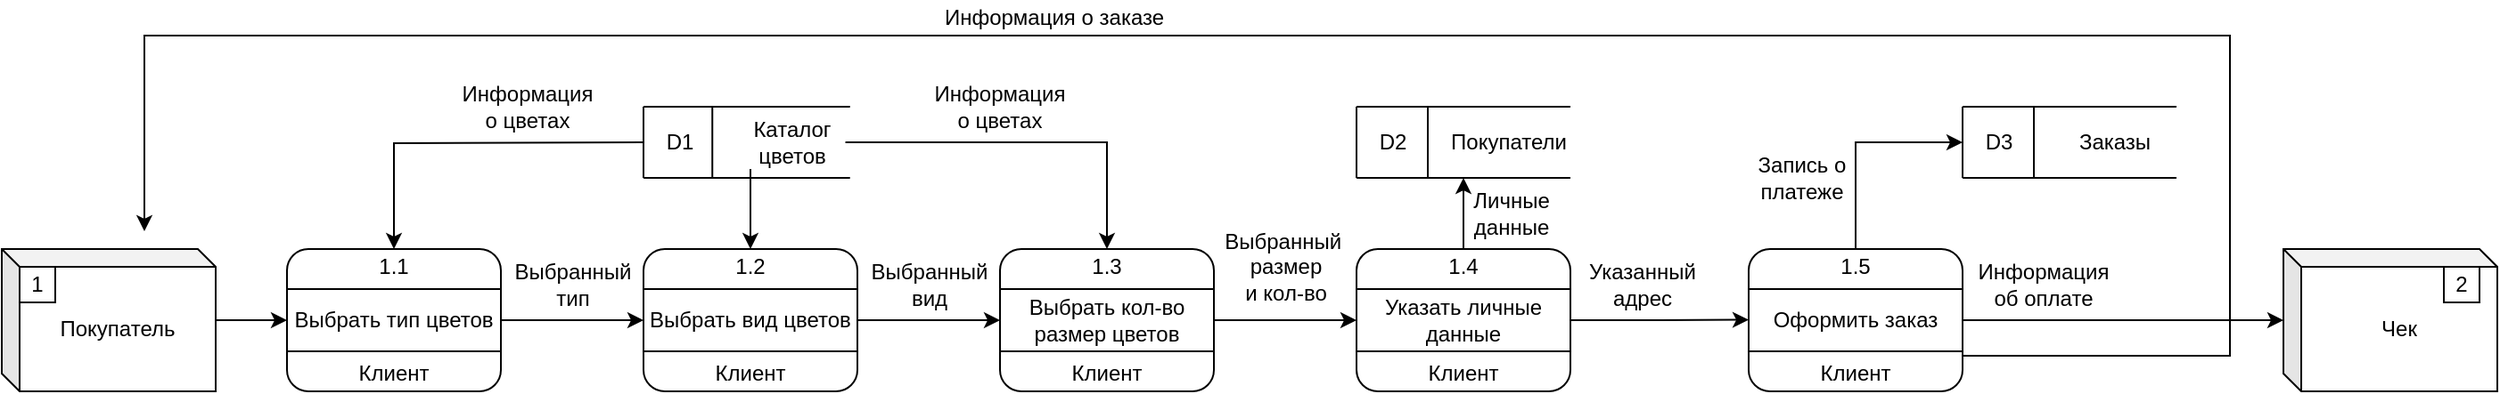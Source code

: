 <mxfile version="13.9.9" type="device"><diagram id="PWgiveDUvEq0RrSIbi7x" name="Страница 1"><mxGraphModel dx="1666" dy="2001" grid="1" gridSize="10" guides="1" tooltips="1" connect="1" arrows="1" fold="1" page="1" pageScale="1" pageWidth="827" pageHeight="1169" math="0" shadow="0"><root><mxCell id="0"/><mxCell id="1" parent="0"/><mxCell id="beQiMMQc2UH_rv1FhJFU-50" style="edgeStyle=orthogonalEdgeStyle;rounded=0;orthogonalLoop=1;jettySize=auto;html=1;entryX=0;entryY=0.5;entryDx=0;entryDy=0;" edge="1" parent="1" source="beQiMMQc2UH_rv1FhJFU-1" target="beQiMMQc2UH_rv1FhJFU-3"><mxGeometry relative="1" as="geometry"><mxPoint x="200" y="120" as="targetPoint"/></mxGeometry></mxCell><mxCell id="beQiMMQc2UH_rv1FhJFU-1" value="Покупатель" style="shape=cube;whiteSpace=wrap;html=1;boundedLbl=1;backgroundOutline=1;darkOpacity=0.05;darkOpacity2=0.1;size=10;" vertex="1" parent="1"><mxGeometry y="80" width="120" height="80" as="geometry"/></mxCell><mxCell id="beQiMMQc2UH_rv1FhJFU-12" value="1.1" style="group" vertex="1" connectable="0" parent="1"><mxGeometry x="160" y="80" width="120" height="80" as="geometry"/></mxCell><mxCell id="beQiMMQc2UH_rv1FhJFU-3" value="Выбрать тип цветов" style="rounded=1;whiteSpace=wrap;html=1;" vertex="1" parent="beQiMMQc2UH_rv1FhJFU-12"><mxGeometry width="120" height="80" as="geometry"/></mxCell><mxCell id="beQiMMQc2UH_rv1FhJFU-8" value="" style="shape=link;html=1;width=35.116;exitX=0;exitY=0.5;exitDx=0;exitDy=0;entryX=1;entryY=0.5;entryDx=0;entryDy=0;" edge="1" parent="beQiMMQc2UH_rv1FhJFU-12" source="beQiMMQc2UH_rv1FhJFU-3" target="beQiMMQc2UH_rv1FhJFU-3"><mxGeometry width="100" relative="1" as="geometry"><mxPoint x="-20" y="40" as="sourcePoint"/><mxPoint x="110" y="39.84" as="targetPoint"/><Array as="points"><mxPoint x="60" y="40"/></Array></mxGeometry></mxCell><mxCell id="beQiMMQc2UH_rv1FhJFU-16" value="1.1" style="text;html=1;strokeColor=none;fillColor=none;align=center;verticalAlign=middle;whiteSpace=wrap;rounded=0;" vertex="1" parent="beQiMMQc2UH_rv1FhJFU-12"><mxGeometry x="40" width="40" height="20" as="geometry"/></mxCell><mxCell id="beQiMMQc2UH_rv1FhJFU-132" value="Клиент" style="text;html=1;strokeColor=none;fillColor=none;align=center;verticalAlign=middle;whiteSpace=wrap;rounded=0;" vertex="1" parent="beQiMMQc2UH_rv1FhJFU-12"><mxGeometry x="40" y="60" width="40" height="20" as="geometry"/></mxCell><mxCell id="beQiMMQc2UH_rv1FhJFU-21" value="1.1" style="group" vertex="1" connectable="0" parent="1"><mxGeometry x="360" y="80" width="120" height="80" as="geometry"/></mxCell><mxCell id="beQiMMQc2UH_rv1FhJFU-22" value="Выбрать вид цветов" style="rounded=1;whiteSpace=wrap;html=1;" vertex="1" parent="beQiMMQc2UH_rv1FhJFU-21"><mxGeometry width="120" height="80" as="geometry"/></mxCell><mxCell id="beQiMMQc2UH_rv1FhJFU-23" value="" style="shape=link;html=1;width=35.116;exitX=0;exitY=0.5;exitDx=0;exitDy=0;entryX=1;entryY=0.5;entryDx=0;entryDy=0;" edge="1" parent="beQiMMQc2UH_rv1FhJFU-21" source="beQiMMQc2UH_rv1FhJFU-22" target="beQiMMQc2UH_rv1FhJFU-22"><mxGeometry width="100" relative="1" as="geometry"><mxPoint x="-20" y="40" as="sourcePoint"/><mxPoint x="110" y="39.84" as="targetPoint"/><Array as="points"><mxPoint x="60" y="40"/></Array></mxGeometry></mxCell><mxCell id="beQiMMQc2UH_rv1FhJFU-24" value="1.2" style="text;html=1;strokeColor=none;fillColor=none;align=center;verticalAlign=middle;whiteSpace=wrap;rounded=0;" vertex="1" parent="beQiMMQc2UH_rv1FhJFU-21"><mxGeometry x="40" width="40" height="20" as="geometry"/></mxCell><mxCell id="beQiMMQc2UH_rv1FhJFU-143" value="Клиент" style="text;html=1;strokeColor=none;fillColor=none;align=center;verticalAlign=middle;whiteSpace=wrap;rounded=0;" vertex="1" parent="beQiMMQc2UH_rv1FhJFU-21"><mxGeometry x="40" y="60" width="40" height="20" as="geometry"/></mxCell><mxCell id="beQiMMQc2UH_rv1FhJFU-25" value="1.1" style="group" vertex="1" connectable="0" parent="1"><mxGeometry x="560" y="80" width="120" height="80" as="geometry"/></mxCell><mxCell id="beQiMMQc2UH_rv1FhJFU-26" value="Выбрать кол-во размер цветов" style="rounded=1;whiteSpace=wrap;html=1;" vertex="1" parent="beQiMMQc2UH_rv1FhJFU-25"><mxGeometry width="120" height="80" as="geometry"/></mxCell><mxCell id="beQiMMQc2UH_rv1FhJFU-27" value="" style="shape=link;html=1;width=35.116;exitX=0;exitY=0.5;exitDx=0;exitDy=0;entryX=1;entryY=0.5;entryDx=0;entryDy=0;" edge="1" parent="beQiMMQc2UH_rv1FhJFU-25" source="beQiMMQc2UH_rv1FhJFU-26" target="beQiMMQc2UH_rv1FhJFU-26"><mxGeometry width="100" relative="1" as="geometry"><mxPoint x="-20" y="40" as="sourcePoint"/><mxPoint x="110" y="39.84" as="targetPoint"/><Array as="points"><mxPoint x="60" y="40"/></Array></mxGeometry></mxCell><mxCell id="beQiMMQc2UH_rv1FhJFU-28" value="1.3" style="text;html=1;strokeColor=none;fillColor=none;align=center;verticalAlign=middle;whiteSpace=wrap;rounded=0;" vertex="1" parent="beQiMMQc2UH_rv1FhJFU-25"><mxGeometry x="40" width="40" height="20" as="geometry"/></mxCell><mxCell id="beQiMMQc2UH_rv1FhJFU-142" value="Клиент" style="text;html=1;strokeColor=none;fillColor=none;align=center;verticalAlign=middle;whiteSpace=wrap;rounded=0;" vertex="1" parent="beQiMMQc2UH_rv1FhJFU-25"><mxGeometry x="40" y="60" width="40" height="20" as="geometry"/></mxCell><mxCell id="beQiMMQc2UH_rv1FhJFU-30" value="1.1" style="group" vertex="1" connectable="0" parent="1"><mxGeometry x="760" y="80" width="120" height="80" as="geometry"/></mxCell><mxCell id="beQiMMQc2UH_rv1FhJFU-31" value="Указать личные данные" style="rounded=1;whiteSpace=wrap;html=1;" vertex="1" parent="beQiMMQc2UH_rv1FhJFU-30"><mxGeometry width="120" height="80" as="geometry"/></mxCell><mxCell id="beQiMMQc2UH_rv1FhJFU-32" value="" style="shape=link;html=1;width=35.116;exitX=0;exitY=0.5;exitDx=0;exitDy=0;entryX=1;entryY=0.5;entryDx=0;entryDy=0;" edge="1" parent="beQiMMQc2UH_rv1FhJFU-30" source="beQiMMQc2UH_rv1FhJFU-31" target="beQiMMQc2UH_rv1FhJFU-31"><mxGeometry width="100" relative="1" as="geometry"><mxPoint x="-20" y="40" as="sourcePoint"/><mxPoint x="110" y="39.84" as="targetPoint"/><Array as="points"><mxPoint x="60" y="40"/></Array></mxGeometry></mxCell><mxCell id="beQiMMQc2UH_rv1FhJFU-33" value="1.4" style="text;html=1;strokeColor=none;fillColor=none;align=center;verticalAlign=middle;whiteSpace=wrap;rounded=0;" vertex="1" parent="beQiMMQc2UH_rv1FhJFU-30"><mxGeometry x="40" width="40" height="20" as="geometry"/></mxCell><mxCell id="beQiMMQc2UH_rv1FhJFU-141" value="Клиент" style="text;html=1;strokeColor=none;fillColor=none;align=center;verticalAlign=middle;whiteSpace=wrap;rounded=0;" vertex="1" parent="beQiMMQc2UH_rv1FhJFU-30"><mxGeometry x="40" y="60" width="40" height="20" as="geometry"/></mxCell><mxCell id="beQiMMQc2UH_rv1FhJFU-42" value="1.1" style="group" vertex="1" connectable="0" parent="1"><mxGeometry x="980" y="80" width="120" height="80" as="geometry"/></mxCell><mxCell id="beQiMMQc2UH_rv1FhJFU-43" value="Оформить заказ" style="rounded=1;whiteSpace=wrap;html=1;" vertex="1" parent="beQiMMQc2UH_rv1FhJFU-42"><mxGeometry width="120" height="80" as="geometry"/></mxCell><mxCell id="beQiMMQc2UH_rv1FhJFU-44" value="" style="shape=link;html=1;width=35.116;exitX=0;exitY=0.5;exitDx=0;exitDy=0;entryX=1;entryY=0.5;entryDx=0;entryDy=0;" edge="1" parent="beQiMMQc2UH_rv1FhJFU-42" source="beQiMMQc2UH_rv1FhJFU-43" target="beQiMMQc2UH_rv1FhJFU-43"><mxGeometry width="100" relative="1" as="geometry"><mxPoint x="-20" y="40" as="sourcePoint"/><mxPoint x="110" y="39.84" as="targetPoint"/><Array as="points"><mxPoint x="60" y="40"/></Array></mxGeometry></mxCell><mxCell id="beQiMMQc2UH_rv1FhJFU-45" value="1.5" style="text;html=1;strokeColor=none;fillColor=none;align=center;verticalAlign=middle;whiteSpace=wrap;rounded=0;" vertex="1" parent="beQiMMQc2UH_rv1FhJFU-42"><mxGeometry x="40" width="40" height="20" as="geometry"/></mxCell><mxCell id="beQiMMQc2UH_rv1FhJFU-138" value="Клиент" style="text;html=1;strokeColor=none;fillColor=none;align=center;verticalAlign=middle;whiteSpace=wrap;rounded=0;" vertex="1" parent="beQiMMQc2UH_rv1FhJFU-42"><mxGeometry x="40" y="60" width="40" height="20" as="geometry"/></mxCell><mxCell id="beQiMMQc2UH_rv1FhJFU-51" style="edgeStyle=orthogonalEdgeStyle;rounded=0;orthogonalLoop=1;jettySize=auto;html=1;" edge="1" parent="1" source="beQiMMQc2UH_rv1FhJFU-3"><mxGeometry relative="1" as="geometry"><mxPoint x="360" y="120" as="targetPoint"/></mxGeometry></mxCell><mxCell id="beQiMMQc2UH_rv1FhJFU-53" style="edgeStyle=orthogonalEdgeStyle;rounded=0;orthogonalLoop=1;jettySize=auto;html=1;exitX=1;exitY=0.5;exitDx=0;exitDy=0;" edge="1" parent="1" source="beQiMMQc2UH_rv1FhJFU-22"><mxGeometry relative="1" as="geometry"><mxPoint x="480" y="120" as="targetPoint"/></mxGeometry></mxCell><mxCell id="beQiMMQc2UH_rv1FhJFU-58" style="edgeStyle=orthogonalEdgeStyle;rounded=0;orthogonalLoop=1;jettySize=auto;html=1;exitX=1;exitY=0.75;exitDx=0;exitDy=0;" edge="1" parent="1" source="beQiMMQc2UH_rv1FhJFU-43"><mxGeometry relative="1" as="geometry"><mxPoint x="80" y="70" as="targetPoint"/><Array as="points"><mxPoint x="1250" y="140"/><mxPoint x="1250" y="-40"/><mxPoint x="80" y="-40"/></Array></mxGeometry></mxCell><mxCell id="beQiMMQc2UH_rv1FhJFU-60" style="edgeStyle=orthogonalEdgeStyle;rounded=0;orthogonalLoop=1;jettySize=auto;html=1;exitX=1;exitY=0.5;exitDx=0;exitDy=0;entryX=0;entryY=0.5;entryDx=0;entryDy=0;" edge="1" parent="1" source="beQiMMQc2UH_rv1FhJFU-22" target="beQiMMQc2UH_rv1FhJFU-26"><mxGeometry relative="1" as="geometry"/></mxCell><mxCell id="beQiMMQc2UH_rv1FhJFU-61" style="edgeStyle=orthogonalEdgeStyle;rounded=0;orthogonalLoop=1;jettySize=auto;html=1;exitX=1;exitY=0.5;exitDx=0;exitDy=0;entryX=0;entryY=0.5;entryDx=0;entryDy=0;" edge="1" parent="1" source="beQiMMQc2UH_rv1FhJFU-26" target="beQiMMQc2UH_rv1FhJFU-31"><mxGeometry relative="1" as="geometry"/></mxCell><mxCell id="beQiMMQc2UH_rv1FhJFU-66" value="Выбранный &lt;br&gt;тип" style="text;html=1;align=center;verticalAlign=middle;resizable=0;points=[];autosize=1;" vertex="1" parent="1"><mxGeometry x="280" y="85" width="80" height="30" as="geometry"/></mxCell><mxCell id="beQiMMQc2UH_rv1FhJFU-67" value="Выбранный &lt;br&gt;вид" style="text;html=1;align=center;verticalAlign=middle;resizable=0;points=[];autosize=1;" vertex="1" parent="1"><mxGeometry x="480" y="85" width="80" height="30" as="geometry"/></mxCell><mxCell id="beQiMMQc2UH_rv1FhJFU-68" value="Выбранный&amp;nbsp;&lt;br&gt;размер &lt;br&gt;и&amp;nbsp;кол-во" style="text;html=1;align=center;verticalAlign=middle;resizable=0;points=[];autosize=1;" vertex="1" parent="1"><mxGeometry x="680" y="65" width="80" height="50" as="geometry"/></mxCell><mxCell id="beQiMMQc2UH_rv1FhJFU-69" value="Указанный &lt;br&gt;адрес" style="text;html=1;align=center;verticalAlign=middle;resizable=0;points=[];autosize=1;" vertex="1" parent="1"><mxGeometry x="880" y="85" width="80" height="30" as="geometry"/></mxCell><mxCell id="beQiMMQc2UH_rv1FhJFU-71" value="Информация&lt;br&gt;об оплате" style="text;html=1;align=center;verticalAlign=middle;resizable=0;points=[];autosize=1;" vertex="1" parent="1"><mxGeometry x="1100" y="85" width="90" height="30" as="geometry"/></mxCell><mxCell id="beQiMMQc2UH_rv1FhJFU-80" value="" style="group" vertex="1" connectable="0" parent="1"><mxGeometry x="360" width="140" height="40" as="geometry"/></mxCell><mxCell id="beQiMMQc2UH_rv1FhJFU-81" value="" style="endArrow=none;html=1;" edge="1" parent="beQiMMQc2UH_rv1FhJFU-80"><mxGeometry width="50" height="50" relative="1" as="geometry"><mxPoint y="40" as="sourcePoint"/><mxPoint x="115.862" y="40" as="targetPoint"/></mxGeometry></mxCell><mxCell id="beQiMMQc2UH_rv1FhJFU-82" value="" style="endArrow=none;html=1;" edge="1" parent="beQiMMQc2UH_rv1FhJFU-80"><mxGeometry width="50" height="50" relative="1" as="geometry"><mxPoint y="40" as="sourcePoint"/><mxPoint as="targetPoint"/></mxGeometry></mxCell><mxCell id="beQiMMQc2UH_rv1FhJFU-83" value="" style="endArrow=none;html=1;" edge="1" parent="beQiMMQc2UH_rv1FhJFU-80"><mxGeometry width="50" height="50" relative="1" as="geometry"><mxPoint as="sourcePoint"/><mxPoint x="115.862" as="targetPoint"/></mxGeometry></mxCell><mxCell id="beQiMMQc2UH_rv1FhJFU-84" value="" style="endArrow=none;html=1;" edge="1" parent="beQiMMQc2UH_rv1FhJFU-80"><mxGeometry width="50" height="50" relative="1" as="geometry"><mxPoint x="38.621" y="40" as="sourcePoint"/><mxPoint x="38.621" as="targetPoint"/></mxGeometry></mxCell><mxCell id="beQiMMQc2UH_rv1FhJFU-85" value="D1" style="text;html=1;align=center;verticalAlign=middle;resizable=0;points=[];autosize=1;" vertex="1" parent="beQiMMQc2UH_rv1FhJFU-80"><mxGeometry x="4.828" y="10" width="30" height="20" as="geometry"/></mxCell><mxCell id="beQiMMQc2UH_rv1FhJFU-86" value="Каталог &lt;br&gt;цветов" style="text;html=1;align=center;verticalAlign=middle;resizable=0;points=[];autosize=1;" vertex="1" parent="beQiMMQc2UH_rv1FhJFU-80"><mxGeometry x="53.276" y="5" width="60" height="30" as="geometry"/></mxCell><mxCell id="beQiMMQc2UH_rv1FhJFU-101" value="" style="group" vertex="1" connectable="0" parent="1"><mxGeometry x="1100" width="145" height="40" as="geometry"/></mxCell><mxCell id="beQiMMQc2UH_rv1FhJFU-102" value="" style="endArrow=none;html=1;" edge="1" parent="beQiMMQc2UH_rv1FhJFU-101"><mxGeometry width="50" height="50" relative="1" as="geometry"><mxPoint y="40" as="sourcePoint"/><mxPoint x="120" y="40" as="targetPoint"/></mxGeometry></mxCell><mxCell id="beQiMMQc2UH_rv1FhJFU-103" value="" style="endArrow=none;html=1;" edge="1" parent="beQiMMQc2UH_rv1FhJFU-101"><mxGeometry width="50" height="50" relative="1" as="geometry"><mxPoint y="40" as="sourcePoint"/><mxPoint as="targetPoint"/></mxGeometry></mxCell><mxCell id="beQiMMQc2UH_rv1FhJFU-104" value="" style="endArrow=none;html=1;" edge="1" parent="beQiMMQc2UH_rv1FhJFU-101"><mxGeometry width="50" height="50" relative="1" as="geometry"><mxPoint as="sourcePoint"/><mxPoint x="120" as="targetPoint"/></mxGeometry></mxCell><mxCell id="beQiMMQc2UH_rv1FhJFU-105" value="" style="endArrow=none;html=1;" edge="1" parent="beQiMMQc2UH_rv1FhJFU-101"><mxGeometry width="50" height="50" relative="1" as="geometry"><mxPoint x="40" y="40" as="sourcePoint"/><mxPoint x="40" as="targetPoint"/></mxGeometry></mxCell><mxCell id="beQiMMQc2UH_rv1FhJFU-106" value="D3" style="text;html=1;align=center;verticalAlign=middle;resizable=0;points=[];autosize=1;" vertex="1" parent="beQiMMQc2UH_rv1FhJFU-101"><mxGeometry x="5" y="10" width="30" height="20" as="geometry"/></mxCell><mxCell id="beQiMMQc2UH_rv1FhJFU-107" value="Заказы" style="text;html=1;align=center;verticalAlign=middle;resizable=0;points=[];autosize=1;" vertex="1" parent="beQiMMQc2UH_rv1FhJFU-101"><mxGeometry x="55" y="10" width="60" height="20" as="geometry"/></mxCell><mxCell id="beQiMMQc2UH_rv1FhJFU-109" value="" style="group" vertex="1" connectable="0" parent="1"><mxGeometry x="760" width="175" height="40" as="geometry"/></mxCell><mxCell id="beQiMMQc2UH_rv1FhJFU-110" value="" style="endArrow=none;html=1;" edge="1" parent="beQiMMQc2UH_rv1FhJFU-109"><mxGeometry width="50" height="50" relative="1" as="geometry"><mxPoint y="40" as="sourcePoint"/><mxPoint x="120" y="40" as="targetPoint"/></mxGeometry></mxCell><mxCell id="beQiMMQc2UH_rv1FhJFU-111" value="" style="endArrow=none;html=1;" edge="1" parent="beQiMMQc2UH_rv1FhJFU-109"><mxGeometry width="50" height="50" relative="1" as="geometry"><mxPoint y="40" as="sourcePoint"/><mxPoint as="targetPoint"/></mxGeometry></mxCell><mxCell id="beQiMMQc2UH_rv1FhJFU-112" value="" style="endArrow=none;html=1;" edge="1" parent="beQiMMQc2UH_rv1FhJFU-109"><mxGeometry width="50" height="50" relative="1" as="geometry"><mxPoint as="sourcePoint"/><mxPoint x="120" as="targetPoint"/></mxGeometry></mxCell><mxCell id="beQiMMQc2UH_rv1FhJFU-113" value="" style="endArrow=none;html=1;" edge="1" parent="beQiMMQc2UH_rv1FhJFU-109"><mxGeometry width="50" height="50" relative="1" as="geometry"><mxPoint x="40" y="40" as="sourcePoint"/><mxPoint x="40" as="targetPoint"/></mxGeometry></mxCell><mxCell id="beQiMMQc2UH_rv1FhJFU-114" value="D2" style="text;html=1;align=center;verticalAlign=middle;resizable=0;points=[];autosize=1;" vertex="1" parent="beQiMMQc2UH_rv1FhJFU-109"><mxGeometry x="5" y="10" width="30" height="20" as="geometry"/></mxCell><mxCell id="beQiMMQc2UH_rv1FhJFU-115" value="Покупатели" style="text;html=1;align=center;verticalAlign=middle;resizable=0;points=[];autosize=1;" vertex="1" parent="beQiMMQc2UH_rv1FhJFU-109"><mxGeometry x="45" y="10" width="80" height="20" as="geometry"/></mxCell><mxCell id="beQiMMQc2UH_rv1FhJFU-146" style="edgeStyle=orthogonalEdgeStyle;rounded=0;orthogonalLoop=1;jettySize=auto;html=1;entryX=0.5;entryY=0;entryDx=0;entryDy=0;" edge="1" parent="1" target="beQiMMQc2UH_rv1FhJFU-16"><mxGeometry relative="1" as="geometry"><mxPoint x="220" y="20" as="targetPoint"/><mxPoint x="360" y="20" as="sourcePoint"/></mxGeometry></mxCell><mxCell id="beQiMMQc2UH_rv1FhJFU-147" value="Информация о цветах" style="text;html=1;strokeColor=none;fillColor=none;align=center;verticalAlign=middle;whiteSpace=wrap;rounded=0;" vertex="1" parent="1"><mxGeometry x="270" y="-10" width="50" height="20" as="geometry"/></mxCell><mxCell id="beQiMMQc2UH_rv1FhJFU-150" style="edgeStyle=orthogonalEdgeStyle;rounded=0;orthogonalLoop=1;jettySize=auto;html=1;entryX=0.5;entryY=0;entryDx=0;entryDy=0;" edge="1" parent="1" source="beQiMMQc2UH_rv1FhJFU-86" target="beQiMMQc2UH_rv1FhJFU-24"><mxGeometry relative="1" as="geometry"><Array as="points"><mxPoint x="420" y="50"/><mxPoint x="420" y="50"/></Array></mxGeometry></mxCell><mxCell id="beQiMMQc2UH_rv1FhJFU-151" value="Информация о цветах" style="text;html=1;strokeColor=none;fillColor=none;align=center;verticalAlign=middle;whiteSpace=wrap;rounded=0;" vertex="1" parent="1"><mxGeometry x="540" y="-10" width="40" height="20" as="geometry"/></mxCell><mxCell id="beQiMMQc2UH_rv1FhJFU-156" value="Личные данные" style="text;html=1;strokeColor=none;fillColor=none;align=center;verticalAlign=middle;whiteSpace=wrap;rounded=0;" vertex="1" parent="1"><mxGeometry x="827" y="50" width="40" height="20" as="geometry"/></mxCell><mxCell id="beQiMMQc2UH_rv1FhJFU-160" style="edgeStyle=orthogonalEdgeStyle;rounded=0;orthogonalLoop=1;jettySize=auto;html=1;" edge="1" parent="1"><mxGeometry relative="1" as="geometry"><mxPoint x="1100" y="20" as="targetPoint"/><mxPoint x="1040" y="80" as="sourcePoint"/><Array as="points"><mxPoint x="1040" y="20"/></Array></mxGeometry></mxCell><mxCell id="beQiMMQc2UH_rv1FhJFU-161" value="Запись о платеже" style="text;html=1;strokeColor=none;fillColor=none;align=center;verticalAlign=middle;whiteSpace=wrap;rounded=0;" vertex="1" parent="1"><mxGeometry x="980" y="30" width="60" height="20" as="geometry"/></mxCell><mxCell id="beQiMMQc2UH_rv1FhJFU-162" style="edgeStyle=orthogonalEdgeStyle;rounded=0;orthogonalLoop=1;jettySize=auto;html=1;entryX=0.5;entryY=0;entryDx=0;entryDy=0;" edge="1" parent="1" source="beQiMMQc2UH_rv1FhJFU-86" target="beQiMMQc2UH_rv1FhJFU-28"><mxGeometry relative="1" as="geometry"/></mxCell><mxCell id="beQiMMQc2UH_rv1FhJFU-163" style="edgeStyle=orthogonalEdgeStyle;rounded=0;orthogonalLoop=1;jettySize=auto;html=1;" edge="1" parent="1" source="beQiMMQc2UH_rv1FhJFU-33"><mxGeometry relative="1" as="geometry"><mxPoint x="820" y="40" as="targetPoint"/></mxGeometry></mxCell><mxCell id="beQiMMQc2UH_rv1FhJFU-164" style="edgeStyle=orthogonalEdgeStyle;rounded=0;orthogonalLoop=1;jettySize=auto;html=1;exitX=1;exitY=0.5;exitDx=0;exitDy=0;" edge="1" parent="1" source="beQiMMQc2UH_rv1FhJFU-31"><mxGeometry relative="1" as="geometry"><mxPoint x="980" y="119.759" as="targetPoint"/></mxGeometry></mxCell><mxCell id="beQiMMQc2UH_rv1FhJFU-166" value="Чек" style="shape=cube;whiteSpace=wrap;html=1;boundedLbl=1;backgroundOutline=1;darkOpacity=0.05;darkOpacity2=0.1;size=10;" vertex="1" parent="1"><mxGeometry x="1280" y="80" width="120" height="80" as="geometry"/></mxCell><mxCell id="beQiMMQc2UH_rv1FhJFU-167" style="edgeStyle=orthogonalEdgeStyle;rounded=0;orthogonalLoop=1;jettySize=auto;html=1;entryX=0;entryY=0.5;entryDx=0;entryDy=0;entryPerimeter=0;" edge="1" parent="1" source="beQiMMQc2UH_rv1FhJFU-43" target="beQiMMQc2UH_rv1FhJFU-166"><mxGeometry relative="1" as="geometry"/></mxCell><mxCell id="beQiMMQc2UH_rv1FhJFU-168" value="2" style="whiteSpace=wrap;html=1;aspect=fixed;" vertex="1" parent="1"><mxGeometry x="1370" y="90" width="20" height="20" as="geometry"/></mxCell><mxCell id="beQiMMQc2UH_rv1FhJFU-169" value="1" style="whiteSpace=wrap;html=1;aspect=fixed;" vertex="1" parent="1"><mxGeometry x="10" y="90" width="20" height="20" as="geometry"/></mxCell><mxCell id="beQiMMQc2UH_rv1FhJFU-170" value="Информация о заказе" style="text;html=1;align=center;verticalAlign=middle;resizable=0;points=[];autosize=1;" vertex="1" parent="1"><mxGeometry x="520" y="-60" width="140" height="20" as="geometry"/></mxCell></root></mxGraphModel></diagram></mxfile>